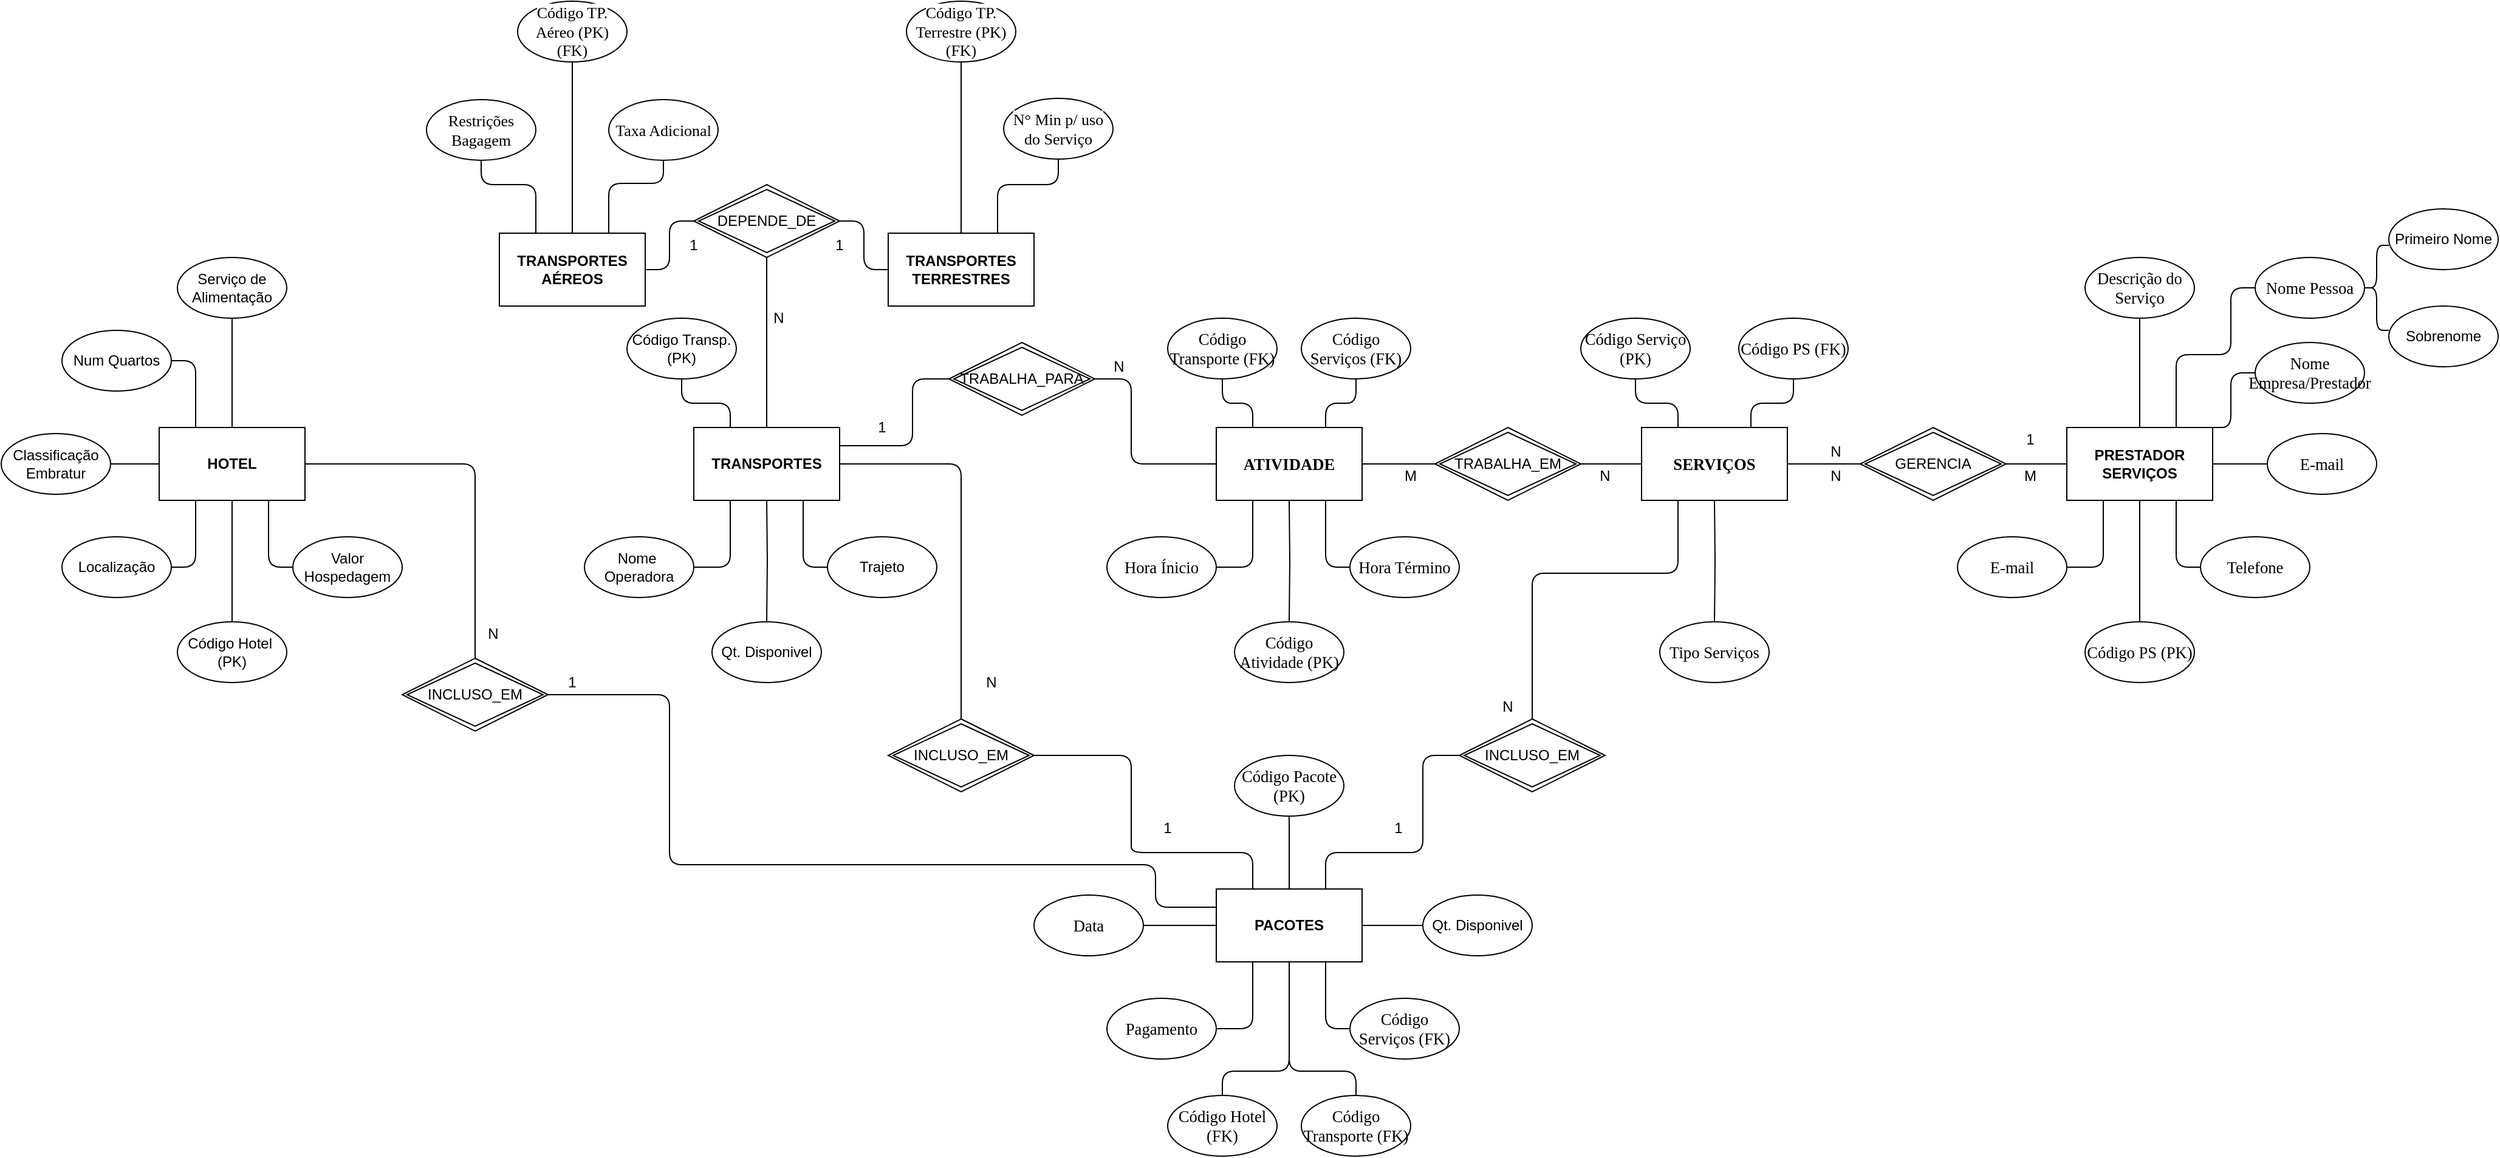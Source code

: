 <mxfile version="13.9.8" type="device"><diagram id="g8OH4i6kxYf7bQ6GUPqE" name="Page-1"><mxGraphModel dx="2834" dy="1588" grid="1" gridSize="10" guides="1" tooltips="1" connect="1" arrows="1" fold="1" page="1" pageScale="1" pageWidth="850" pageHeight="1100" math="0" shadow="0"><root><mxCell id="0"/><mxCell id="1" parent="0"/><mxCell id="dUa3le3GsV2dB30XbtGo-1" value="&lt;b&gt;HOTEL&lt;/b&gt;" style="rounded=0;whiteSpace=wrap;html=1;" vertex="1" parent="1"><mxGeometry x="380" y="380" width="120" height="60" as="geometry"/></mxCell><mxCell id="dUa3le3GsV2dB30XbtGo-2" value="Código Hotel&amp;nbsp;&lt;br&gt;(PK)" style="ellipse;whiteSpace=wrap;html=1;" vertex="1" parent="1"><mxGeometry x="395" y="540" width="90" height="50" as="geometry"/></mxCell><mxCell id="dUa3le3GsV2dB30XbtGo-3" value="Localização" style="ellipse;whiteSpace=wrap;html=1;" vertex="1" parent="1"><mxGeometry x="300" y="470" width="90" height="50" as="geometry"/></mxCell><mxCell id="dUa3le3GsV2dB30XbtGo-18" value="" style="edgeStyle=orthogonalEdgeStyle;rounded=0;orthogonalLoop=1;jettySize=auto;html=1;startArrow=none;startFill=0;endArrow=none;endFill=0;strokeColor=#000000;" edge="1" parent="1" source="dUa3le3GsV2dB30XbtGo-4" target="dUa3le3GsV2dB30XbtGo-1"><mxGeometry relative="1" as="geometry"/></mxCell><mxCell id="dUa3le3GsV2dB30XbtGo-4" value="Serviço de Alimentação" style="ellipse;whiteSpace=wrap;html=1;" vertex="1" parent="1"><mxGeometry x="395" y="240" width="90" height="50" as="geometry"/></mxCell><mxCell id="dUa3le3GsV2dB30XbtGo-5" value="Num Quartos" style="ellipse;whiteSpace=wrap;html=1;" vertex="1" parent="1"><mxGeometry x="300" y="300" width="90" height="50" as="geometry"/></mxCell><mxCell id="dUa3le3GsV2dB30XbtGo-10" value="" style="edgeStyle=orthogonalEdgeStyle;rounded=0;orthogonalLoop=1;jettySize=auto;html=1;startArrow=none;startFill=0;endArrow=none;endFill=0;" edge="1" parent="1" source="dUa3le3GsV2dB30XbtGo-6" target="dUa3le3GsV2dB30XbtGo-1"><mxGeometry relative="1" as="geometry"/></mxCell><mxCell id="dUa3le3GsV2dB30XbtGo-6" value="Classificação&lt;br&gt;Embratur" style="ellipse;whiteSpace=wrap;html=1;" vertex="1" parent="1"><mxGeometry x="250" y="385" width="90" height="50" as="geometry"/></mxCell><mxCell id="dUa3le3GsV2dB30XbtGo-11" value="Valor Hospedagem" style="ellipse;whiteSpace=wrap;html=1;" vertex="1" parent="1"><mxGeometry x="490" y="470" width="90" height="50" as="geometry"/></mxCell><mxCell id="dUa3le3GsV2dB30XbtGo-12" value="" style="endArrow=none;html=1;strokeColor=#000000;exitX=1;exitY=0.5;exitDx=0;exitDy=0;entryX=0.25;entryY=1;entryDx=0;entryDy=0;" edge="1" parent="1" source="dUa3le3GsV2dB30XbtGo-3" target="dUa3le3GsV2dB30XbtGo-1"><mxGeometry width="50" height="50" relative="1" as="geometry"><mxPoint x="470" y="560" as="sourcePoint"/><mxPoint x="520" y="510" as="targetPoint"/><Array as="points"><mxPoint x="410" y="495"/><mxPoint x="410" y="470"/></Array></mxGeometry></mxCell><mxCell id="dUa3le3GsV2dB30XbtGo-15" value="" style="endArrow=none;html=1;strokeColor=#000000;exitX=1;exitY=0.5;exitDx=0;exitDy=0;entryX=0.25;entryY=0;entryDx=0;entryDy=0;" edge="1" parent="1" source="dUa3le3GsV2dB30XbtGo-5" target="dUa3le3GsV2dB30XbtGo-1"><mxGeometry width="50" height="50" relative="1" as="geometry"><mxPoint x="440" y="520" as="sourcePoint"/><mxPoint x="490" y="470" as="targetPoint"/><Array as="points"><mxPoint x="410" y="325"/></Array></mxGeometry></mxCell><mxCell id="dUa3le3GsV2dB30XbtGo-16" value="" style="endArrow=none;html=1;strokeColor=#000000;exitX=0.5;exitY=0;exitDx=0;exitDy=0;entryX=0.5;entryY=1;entryDx=0;entryDy=0;" edge="1" parent="1" source="dUa3le3GsV2dB30XbtGo-2" target="dUa3le3GsV2dB30XbtGo-1"><mxGeometry width="50" height="50" relative="1" as="geometry"><mxPoint x="440" y="520" as="sourcePoint"/><mxPoint x="490" y="470" as="targetPoint"/></mxGeometry></mxCell><mxCell id="dUa3le3GsV2dB30XbtGo-17" value="" style="endArrow=none;html=1;strokeColor=#000000;exitX=0;exitY=0.5;exitDx=0;exitDy=0;entryX=0.75;entryY=1;entryDx=0;entryDy=0;" edge="1" parent="1" source="dUa3le3GsV2dB30XbtGo-11" target="dUa3le3GsV2dB30XbtGo-1"><mxGeometry width="50" height="50" relative="1" as="geometry"><mxPoint x="440" y="520" as="sourcePoint"/><mxPoint x="490" y="470" as="targetPoint"/><Array as="points"><mxPoint x="470" y="495"/></Array></mxGeometry></mxCell><mxCell id="dUa3le3GsV2dB30XbtGo-22" value="&lt;b&gt;TRANSPORTES&lt;/b&gt;" style="rounded=0;whiteSpace=wrap;html=1;" vertex="1" parent="1"><mxGeometry x="820" y="380" width="120" height="60" as="geometry"/></mxCell><mxCell id="dUa3le3GsV2dB30XbtGo-23" value="&lt;b&gt;TRANSPORTES&lt;br&gt;AÉREOS&lt;br&gt;&lt;/b&gt;" style="rounded=0;whiteSpace=wrap;html=1;" vertex="1" parent="1"><mxGeometry x="660" y="220" width="120" height="60" as="geometry"/></mxCell><mxCell id="dUa3le3GsV2dB30XbtGo-24" value="&lt;b&gt;TRANSPORTES&lt;br&gt;TERRESTRES&lt;br&gt;&lt;/b&gt;" style="rounded=0;whiteSpace=wrap;html=1;" vertex="1" parent="1"><mxGeometry x="980" y="220" width="120" height="60" as="geometry"/></mxCell><mxCell id="dUa3le3GsV2dB30XbtGo-26" value="" style="endArrow=none;html=1;strokeColor=#000000;entryX=0.25;entryY=1;entryDx=0;entryDy=0;exitX=1;exitY=0.5;exitDx=0;exitDy=0;" edge="1" parent="1" target="dUa3le3GsV2dB30XbtGo-22"><mxGeometry width="50" height="50" relative="1" as="geometry"><mxPoint x="820" y="495" as="sourcePoint"/><mxPoint x="760" y="490" as="targetPoint"/><Array as="points"><mxPoint x="850" y="495"/></Array></mxGeometry></mxCell><mxCell id="dUa3le3GsV2dB30XbtGo-32" value="" style="edgeStyle=orthogonalEdgeStyle;rounded=0;orthogonalLoop=1;jettySize=auto;html=1;startArrow=none;startFill=0;endArrow=none;endFill=0;strokeColor=#000000;" edge="1" parent="1" target="dUa3le3GsV2dB30XbtGo-22"><mxGeometry relative="1" as="geometry"><mxPoint x="880" y="540" as="sourcePoint"/></mxGeometry></mxCell><mxCell id="dUa3le3GsV2dB30XbtGo-29" value="Nome&amp;nbsp;&lt;br&gt;Operadora" style="ellipse;whiteSpace=wrap;html=1;" vertex="1" parent="1"><mxGeometry x="730" y="470" width="90" height="50" as="geometry"/></mxCell><mxCell id="dUa3le3GsV2dB30XbtGo-30" value="Trajeto" style="ellipse;whiteSpace=wrap;html=1;" vertex="1" parent="1"><mxGeometry x="930" y="470" width="90" height="50" as="geometry"/></mxCell><mxCell id="dUa3le3GsV2dB30XbtGo-31" value="" style="endArrow=none;html=1;strokeColor=#000000;entryX=0.75;entryY=1;entryDx=0;entryDy=0;exitX=0;exitY=0.5;exitDx=0;exitDy=0;" edge="1" parent="1" source="dUa3le3GsV2dB30XbtGo-30" target="dUa3le3GsV2dB30XbtGo-22"><mxGeometry width="50" height="50" relative="1" as="geometry"><mxPoint x="710" y="540" as="sourcePoint"/><mxPoint x="760" y="490" as="targetPoint"/><Array as="points"><mxPoint x="910" y="495"/></Array></mxGeometry></mxCell><mxCell id="dUa3le3GsV2dB30XbtGo-33" value="Qt. Disponivel" style="ellipse;whiteSpace=wrap;html=1;" vertex="1" parent="1"><mxGeometry x="835" y="540" width="90" height="50" as="geometry"/></mxCell><mxCell id="dUa3le3GsV2dB30XbtGo-34" value="Código Transp.&lt;br&gt;(PK)" style="ellipse;whiteSpace=wrap;html=1;" vertex="1" parent="1"><mxGeometry x="765" y="290" width="90" height="50" as="geometry"/></mxCell><mxCell id="dUa3le3GsV2dB30XbtGo-36" value="&lt;span style=&quot;font-family: &amp;#34;times new roman&amp;#34; ; font-size: 13px ; text-align: left ; background-color: rgb(255 , 255 , 255)&quot;&gt;Restrições Bagagem&lt;/span&gt;" style="ellipse;whiteSpace=wrap;html=1;" vertex="1" parent="1"><mxGeometry x="600" y="110" width="90" height="50" as="geometry"/></mxCell><mxCell id="dUa3le3GsV2dB30XbtGo-37" value="&lt;span style=&quot;font-family: &amp;#34;times new roman&amp;#34; ; font-size: 13px ; text-align: left ; background-color: rgb(255 , 255 , 255)&quot;&gt;Taxa Adicional&lt;/span&gt;" style="ellipse;whiteSpace=wrap;html=1;" vertex="1" parent="1"><mxGeometry x="750" y="110" width="90" height="50" as="geometry"/></mxCell><mxCell id="dUa3le3GsV2dB30XbtGo-38" value="&lt;span style=&quot;font-family: &amp;#34;times new roman&amp;#34; ; font-size: 13px ; text-align: left ; background-color: rgb(255 , 255 , 255)&quot;&gt;Código TP. Aéreo (PK) (FK)&lt;/span&gt;" style="ellipse;whiteSpace=wrap;html=1;" vertex="1" parent="1"><mxGeometry x="675" y="29" width="90" height="50" as="geometry"/></mxCell><mxCell id="dUa3le3GsV2dB30XbtGo-39" style="edgeStyle=orthogonalEdgeStyle;rounded=0;orthogonalLoop=1;jettySize=auto;html=1;exitX=0.5;exitY=1;exitDx=0;exitDy=0;startArrow=none;startFill=0;endArrow=none;endFill=0;strokeColor=#000000;" edge="1" parent="1" source="dUa3le3GsV2dB30XbtGo-37" target="dUa3le3GsV2dB30XbtGo-37"><mxGeometry relative="1" as="geometry"/></mxCell><mxCell id="dUa3le3GsV2dB30XbtGo-41" value="&lt;span style=&quot;font-family: &amp;#34;times new roman&amp;#34; ; font-size: 13px ; text-align: left ; background-color: rgb(255 , 255 , 255)&quot;&gt;N° Min p/ uso do Serviço&lt;/span&gt;" style="ellipse;whiteSpace=wrap;html=1;" vertex="1" parent="1"><mxGeometry x="1075" y="109" width="90" height="50" as="geometry"/></mxCell><mxCell id="dUa3le3GsV2dB30XbtGo-42" value="&lt;span style=&quot;font-family: &amp;#34;times new roman&amp;#34; ; font-size: 13px ; text-align: left ; background-color: rgb(255 , 255 , 255)&quot;&gt;Código TP. Terrestre (PK) (FK)&lt;/span&gt;" style="ellipse;whiteSpace=wrap;html=1;" vertex="1" parent="1"><mxGeometry x="995" y="29" width="90" height="50" as="geometry"/></mxCell><mxCell id="dUa3le3GsV2dB30XbtGo-43" style="edgeStyle=orthogonalEdgeStyle;rounded=0;orthogonalLoop=1;jettySize=auto;html=1;exitX=0.5;exitY=1;exitDx=0;exitDy=0;startArrow=none;startFill=0;endArrow=none;endFill=0;strokeColor=#000000;" edge="1" parent="1" source="dUa3le3GsV2dB30XbtGo-41" target="dUa3le3GsV2dB30XbtGo-41"><mxGeometry relative="1" as="geometry"/></mxCell><mxCell id="dUa3le3GsV2dB30XbtGo-45" value="" style="endArrow=none;html=1;strokeColor=#000000;exitX=0.5;exitY=0;exitDx=0;exitDy=0;entryX=0.5;entryY=1;entryDx=0;entryDy=0;" edge="1" parent="1" source="dUa3le3GsV2dB30XbtGo-23" target="dUa3le3GsV2dB30XbtGo-38"><mxGeometry width="50" height="50" relative="1" as="geometry"><mxPoint x="700" y="400" as="sourcePoint"/><mxPoint x="750" y="350" as="targetPoint"/></mxGeometry></mxCell><mxCell id="dUa3le3GsV2dB30XbtGo-46" value="" style="endArrow=none;html=1;strokeColor=#000000;entryX=0.5;entryY=1;entryDx=0;entryDy=0;exitX=0.25;exitY=0;exitDx=0;exitDy=0;" edge="1" parent="1" source="dUa3le3GsV2dB30XbtGo-23" target="dUa3le3GsV2dB30XbtGo-36"><mxGeometry width="50" height="50" relative="1" as="geometry"><mxPoint x="700" y="400" as="sourcePoint"/><mxPoint x="750" y="350" as="targetPoint"/><Array as="points"><mxPoint x="690" y="180"/><mxPoint x="645" y="180"/></Array></mxGeometry></mxCell><mxCell id="dUa3le3GsV2dB30XbtGo-47" value="" style="endArrow=none;html=1;strokeColor=#000000;entryX=0.5;entryY=1;entryDx=0;entryDy=0;exitX=0.75;exitY=0;exitDx=0;exitDy=0;" edge="1" parent="1" source="dUa3le3GsV2dB30XbtGo-23" target="dUa3le3GsV2dB30XbtGo-37"><mxGeometry width="50" height="50" relative="1" as="geometry"><mxPoint x="835" y="219" as="sourcePoint"/><mxPoint x="790" y="159" as="targetPoint"/><Array as="points"><mxPoint x="750" y="179"/><mxPoint x="795" y="179"/></Array></mxGeometry></mxCell><mxCell id="dUa3le3GsV2dB30XbtGo-49" value="" style="endArrow=none;html=1;strokeColor=#000000;entryX=0.5;entryY=1;entryDx=0;entryDy=0;exitX=0.5;exitY=0;exitDx=0;exitDy=0;" edge="1" parent="1" source="dUa3le3GsV2dB30XbtGo-24" target="dUa3le3GsV2dB30XbtGo-42"><mxGeometry width="50" height="50" relative="1" as="geometry"><mxPoint x="720" y="390" as="sourcePoint"/><mxPoint x="770" y="340" as="targetPoint"/></mxGeometry></mxCell><mxCell id="dUa3le3GsV2dB30XbtGo-50" value="" style="endArrow=none;html=1;strokeColor=#000000;entryX=0.5;entryY=1;entryDx=0;entryDy=0;exitX=0.75;exitY=0;exitDx=0;exitDy=0;" edge="1" parent="1" source="dUa3le3GsV2dB30XbtGo-24" target="dUa3le3GsV2dB30XbtGo-41"><mxGeometry width="50" height="50" relative="1" as="geometry"><mxPoint x="720" y="390" as="sourcePoint"/><mxPoint x="770" y="340" as="targetPoint"/><Array as="points"><mxPoint x="1070" y="180"/><mxPoint x="1120" y="180"/></Array></mxGeometry></mxCell><mxCell id="dUa3le3GsV2dB30XbtGo-51" value="&lt;b&gt;PRESTADOR&lt;br&gt;SERVIÇOS&lt;br&gt;&lt;/b&gt;" style="rounded=0;whiteSpace=wrap;html=1;" vertex="1" parent="1"><mxGeometry x="1950" y="380" width="120" height="60" as="geometry"/></mxCell><mxCell id="dUa3le3GsV2dB30XbtGo-52" value="&lt;b&gt;PACOTES&lt;/b&gt;" style="rounded=0;whiteSpace=wrap;html=1;" vertex="1" parent="1"><mxGeometry x="1250" y="760" width="120" height="60" as="geometry"/></mxCell><mxCell id="dUa3le3GsV2dB30XbtGo-55" value="&lt;span style=&quot;font-size: 10pt ; font-family: &amp;#34;times new roman&amp;#34;&quot;&gt;Código PS (PK)&lt;/span&gt;" style="ellipse;whiteSpace=wrap;html=1;" vertex="1" parent="1"><mxGeometry x="1965" y="540" width="90" height="50" as="geometry"/></mxCell><mxCell id="dUa3le3GsV2dB30XbtGo-56" value="&#10;&#10;&lt;span style=&quot;font-size: 10pt ; font-family: &amp;quot;times new roman&amp;quot; ; font-weight: normal ; font-style: normal&quot;&gt;Nome Empresa/Prestador&lt;/span&gt;&#10;&#10;" style="ellipse;whiteSpace=wrap;html=1;" vertex="1" parent="1"><mxGeometry x="2105" y="310" width="90" height="50" as="geometry"/></mxCell><mxCell id="dUa3le3GsV2dB30XbtGo-57" value="" style="edgeStyle=orthogonalEdgeStyle;rounded=0;orthogonalLoop=1;jettySize=auto;html=1;startArrow=none;startFill=0;endArrow=none;endFill=0;strokeColor=#000000;" edge="1" parent="1" source="dUa3le3GsV2dB30XbtGo-58"><mxGeometry relative="1" as="geometry"><mxPoint x="2010" y="380.0" as="targetPoint"/></mxGeometry></mxCell><mxCell id="dUa3le3GsV2dB30XbtGo-58" value="&lt;span style=&quot;font-size: 10pt ; font-family: &amp;#34;times new roman&amp;#34;&quot;&gt;Descrição do Serviço&lt;/span&gt;" style="ellipse;whiteSpace=wrap;html=1;" vertex="1" parent="1"><mxGeometry x="1965" y="240" width="90" height="50" as="geometry"/></mxCell><mxCell id="dUa3le3GsV2dB30XbtGo-59" value="&#10;&#10;&lt;span style=&quot;font-size: 10pt ; font-family: &amp;quot;times new roman&amp;quot; ; font-weight: normal ; font-style: normal&quot;&gt;Nome Pessoa&lt;/span&gt;&#10;&#10;" style="ellipse;whiteSpace=wrap;html=1;" vertex="1" parent="1"><mxGeometry x="2105" y="240" width="90" height="50" as="geometry"/></mxCell><mxCell id="dUa3le3GsV2dB30XbtGo-60" value="" style="edgeStyle=orthogonalEdgeStyle;rounded=0;orthogonalLoop=1;jettySize=auto;html=1;startArrow=none;startFill=0;endArrow=none;endFill=0;entryX=1;entryY=0.5;entryDx=0;entryDy=0;" edge="1" parent="1" source="dUa3le3GsV2dB30XbtGo-61" target="dUa3le3GsV2dB30XbtGo-51"><mxGeometry relative="1" as="geometry"><mxPoint x="2075" y="410" as="targetPoint"/></mxGeometry></mxCell><mxCell id="dUa3le3GsV2dB30XbtGo-61" value="&#10;&#10;&lt;span style=&quot;font-size: 10pt ; font-family: &amp;quot;times new roman&amp;quot; ; font-weight: normal ; font-style: normal&quot;&gt;E-mail&lt;/span&gt;&#10;&#10;" style="ellipse;whiteSpace=wrap;html=1;" vertex="1" parent="1"><mxGeometry x="2115" y="385" width="90" height="50" as="geometry"/></mxCell><mxCell id="dUa3le3GsV2dB30XbtGo-62" value="&lt;span style=&quot;font-size: 10pt ; font-family: &amp;#34;times new roman&amp;#34;&quot;&gt;Telefone&lt;/span&gt;" style="ellipse;whiteSpace=wrap;html=1;" vertex="1" parent="1"><mxGeometry x="2060" y="470" width="90" height="50" as="geometry"/></mxCell><mxCell id="dUa3le3GsV2dB30XbtGo-65" value="" style="endArrow=none;html=1;strokeColor=#000000;exitX=0.5;exitY=0;exitDx=0;exitDy=0;entryX=0.5;entryY=1;entryDx=0;entryDy=0;" edge="1" parent="1" source="dUa3le3GsV2dB30XbtGo-55"><mxGeometry width="50" height="50" relative="1" as="geometry"><mxPoint x="2010" y="520" as="sourcePoint"/><mxPoint x="2010" y="440.0" as="targetPoint"/></mxGeometry></mxCell><mxCell id="dUa3le3GsV2dB30XbtGo-66" value="" style="endArrow=none;html=1;strokeColor=#000000;exitX=0;exitY=0.5;exitDx=0;exitDy=0;entryX=0.75;entryY=1;entryDx=0;entryDy=0;" edge="1" parent="1" source="dUa3le3GsV2dB30XbtGo-62"><mxGeometry width="50" height="50" relative="1" as="geometry"><mxPoint x="2010" y="520" as="sourcePoint"/><mxPoint x="2040" y="440.0" as="targetPoint"/><Array as="points"><mxPoint x="2040" y="495"/></Array></mxGeometry></mxCell><mxCell id="dUa3le3GsV2dB30XbtGo-67" value="Primeiro Nome" style="ellipse;whiteSpace=wrap;html=1;" vertex="1" parent="1"><mxGeometry x="2215" y="200" width="90" height="50" as="geometry"/></mxCell><mxCell id="dUa3le3GsV2dB30XbtGo-68" value="Sobrenome" style="ellipse;whiteSpace=wrap;html=1;" vertex="1" parent="1"><mxGeometry x="2215" y="280" width="90" height="50" as="geometry"/></mxCell><mxCell id="dUa3le3GsV2dB30XbtGo-69" value="" style="endArrow=none;html=1;strokeColor=#000000;exitX=0.75;exitY=0;exitDx=0;exitDy=0;entryX=0;entryY=0.5;entryDx=0;entryDy=0;" edge="1" parent="1" source="dUa3le3GsV2dB30XbtGo-51" target="dUa3le3GsV2dB30XbtGo-59"><mxGeometry width="50" height="50" relative="1" as="geometry"><mxPoint x="2055" y="320" as="sourcePoint"/><mxPoint x="2105" y="270" as="targetPoint"/><Array as="points"><mxPoint x="2040" y="320"/><mxPoint x="2085" y="320"/><mxPoint x="2085" y="265"/></Array></mxGeometry></mxCell><mxCell id="dUa3le3GsV2dB30XbtGo-70" value="" style="endArrow=none;html=1;strokeColor=#000000;exitX=1;exitY=0.5;exitDx=0;exitDy=0;" edge="1" parent="1" source="dUa3le3GsV2dB30XbtGo-59"><mxGeometry width="50" height="50" relative="1" as="geometry"><mxPoint x="2165" y="350" as="sourcePoint"/><mxPoint x="2215" y="300" as="targetPoint"/><Array as="points"><mxPoint x="2205" y="265"/><mxPoint x="2205" y="300"/></Array></mxGeometry></mxCell><mxCell id="dUa3le3GsV2dB30XbtGo-72" value="" style="endArrow=none;html=1;strokeColor=#000000;exitX=1;exitY=0.5;exitDx=0;exitDy=0;" edge="1" parent="1" source="dUa3le3GsV2dB30XbtGo-59"><mxGeometry width="50" height="50" relative="1" as="geometry"><mxPoint x="2165" y="280" as="sourcePoint"/><mxPoint x="2215" y="230" as="targetPoint"/><Array as="points"><mxPoint x="2205" y="265"/><mxPoint x="2205" y="230"/></Array></mxGeometry></mxCell><mxCell id="dUa3le3GsV2dB30XbtGo-73" value="" style="endArrow=none;html=1;strokeColor=#000000;entryX=0;entryY=0.5;entryDx=0;entryDy=0;exitX=1;exitY=0;exitDx=0;exitDy=0;" edge="1" parent="1" source="dUa3le3GsV2dB30XbtGo-51" target="dUa3le3GsV2dB30XbtGo-56"><mxGeometry width="50" height="50" relative="1" as="geometry"><mxPoint x="1875" y="400" as="sourcePoint"/><mxPoint x="1925" y="350" as="targetPoint"/><Array as="points"><mxPoint x="2085" y="380"/><mxPoint x="2085" y="335"/></Array></mxGeometry></mxCell><mxCell id="dUa3le3GsV2dB30XbtGo-75" value="&#10;&#10;&lt;span style=&quot;font-size: 10pt ; font-family: &amp;quot;times new roman&amp;quot; ; font-weight: normal ; font-style: normal&quot;&gt;E-mail&lt;/span&gt;&#10;&#10;" style="ellipse;whiteSpace=wrap;html=1;" vertex="1" parent="1"><mxGeometry x="1860" y="470" width="90" height="50" as="geometry"/></mxCell><mxCell id="dUa3le3GsV2dB30XbtGo-78" value="" style="endArrow=none;html=1;strokeColor=#000000;entryX=0.25;entryY=1;entryDx=0;entryDy=0;exitX=1;exitY=0.5;exitDx=0;exitDy=0;" edge="1" parent="1" source="dUa3le3GsV2dB30XbtGo-75" target="dUa3le3GsV2dB30XbtGo-51"><mxGeometry width="50" height="50" relative="1" as="geometry"><mxPoint x="1695" y="390" as="sourcePoint"/><mxPoint x="1745" y="340" as="targetPoint"/><Array as="points"><mxPoint x="1980" y="495"/></Array></mxGeometry></mxCell><mxCell id="dUa3le3GsV2dB30XbtGo-80" value="&lt;span style=&quot;font-size: 10pt ; font-family: &amp;#34;times new roman&amp;#34; ; font-weight: bold&quot;&gt;ATIVIDADE&lt;/span&gt;" style="rounded=0;whiteSpace=wrap;html=1;" vertex="1" parent="1"><mxGeometry x="1250" y="380" width="120" height="60" as="geometry"/></mxCell><mxCell id="dUa3le3GsV2dB30XbtGo-82" value="" style="edgeStyle=orthogonalEdgeStyle;rounded=0;orthogonalLoop=1;jettySize=auto;html=1;startArrow=none;startFill=0;endArrow=none;endFill=0;strokeColor=#000000;" edge="1" parent="1" target="dUa3le3GsV2dB30XbtGo-80"><mxGeometry relative="1" as="geometry"><mxPoint x="1310" y="540" as="sourcePoint"/></mxGeometry></mxCell><mxCell id="dUa3le3GsV2dB30XbtGo-88" value="&lt;span style=&quot;font-size: 10pt ; font-family: &amp;#34;times new roman&amp;#34;&quot;&gt;Código Transporte (FK)&lt;/span&gt;" style="ellipse;whiteSpace=wrap;html=1;" vertex="1" parent="1"><mxGeometry x="1210" y="290" width="90" height="50" as="geometry"/></mxCell><mxCell id="dUa3le3GsV2dB30XbtGo-89" value="&lt;span style=&quot;font-size: 10pt ; font-family: &amp;#34;times new roman&amp;#34; ; font-weight: bold&quot;&gt;SERVIÇOS&lt;/span&gt;" style="rounded=0;whiteSpace=wrap;html=1;" vertex="1" parent="1"><mxGeometry x="1600" y="380" width="120" height="60" as="geometry"/></mxCell><mxCell id="dUa3le3GsV2dB30XbtGo-90" value="" style="edgeStyle=orthogonalEdgeStyle;rounded=0;orthogonalLoop=1;jettySize=auto;html=1;startArrow=none;startFill=0;endArrow=none;endFill=0;strokeColor=#000000;" edge="1" parent="1" target="dUa3le3GsV2dB30XbtGo-89"><mxGeometry relative="1" as="geometry"><mxPoint x="1660" y="540.0" as="sourcePoint"/></mxGeometry></mxCell><mxCell id="dUa3le3GsV2dB30XbtGo-91" value="&lt;span style=&quot;font-size: 10pt ; font-family: &amp;#34;times new roman&amp;#34;&quot;&gt;Tipo Serviços&lt;/span&gt;" style="ellipse;whiteSpace=wrap;html=1;" vertex="1" parent="1"><mxGeometry x="1615" y="540" width="90" height="50" as="geometry"/></mxCell><mxCell id="dUa3le3GsV2dB30XbtGo-93" value="&lt;span style=&quot;font-size: 10pt ; font-family: &amp;#34;times new roman&amp;#34;&quot;&gt;Código Serviço (PK)&lt;/span&gt;" style="ellipse;whiteSpace=wrap;html=1;" vertex="1" parent="1"><mxGeometry x="1550" y="290" width="90" height="50" as="geometry"/></mxCell><mxCell id="dUa3le3GsV2dB30XbtGo-94" value="" style="endArrow=none;html=1;strokeColor=#000000;entryX=0.25;entryY=1;entryDx=0;entryDy=0;exitX=1;exitY=0.5;exitDx=0;exitDy=0;" edge="1" parent="1"><mxGeometry width="50" height="50" relative="1" as="geometry"><mxPoint x="1250" y="495.0" as="sourcePoint"/><mxPoint x="1280" y="440.0" as="targetPoint"/><Array as="points"><mxPoint x="1280" y="495"/></Array></mxGeometry></mxCell><mxCell id="dUa3le3GsV2dB30XbtGo-96" value="&lt;span style=&quot;font-size: 10pt ; font-family: &amp;#34;times new roman&amp;#34;&quot;&gt;Hora Ínicio&lt;/span&gt;" style="ellipse;whiteSpace=wrap;html=1;" vertex="1" parent="1"><mxGeometry x="1160" y="470" width="90" height="50" as="geometry"/></mxCell><mxCell id="dUa3le3GsV2dB30XbtGo-97" value="&lt;span style=&quot;font-size: 10pt ; font-family: &amp;#34;times new roman&amp;#34;&quot;&gt;Hora Término&lt;/span&gt;" style="ellipse;whiteSpace=wrap;html=1;" vertex="1" parent="1"><mxGeometry x="1360" y="470" width="90" height="50" as="geometry"/></mxCell><mxCell id="dUa3le3GsV2dB30XbtGo-98" value="" style="endArrow=none;html=1;strokeColor=#000000;entryX=0.75;entryY=1;entryDx=0;entryDy=0;exitX=0;exitY=0.5;exitDx=0;exitDy=0;" edge="1" parent="1" source="dUa3le3GsV2dB30XbtGo-97"><mxGeometry width="50" height="50" relative="1" as="geometry"><mxPoint x="1140" y="540" as="sourcePoint"/><mxPoint x="1340" y="440.0" as="targetPoint"/><Array as="points"><mxPoint x="1340" y="495"/></Array></mxGeometry></mxCell><mxCell id="dUa3le3GsV2dB30XbtGo-99" value="&lt;span style=&quot;font-size: 10pt ; font-family: &amp;#34;times new roman&amp;#34;&quot;&gt;Código Atividade (PK)&lt;/span&gt;" style="ellipse;whiteSpace=wrap;html=1;" vertex="1" parent="1"><mxGeometry x="1265" y="540" width="90" height="50" as="geometry"/></mxCell><mxCell id="dUa3le3GsV2dB30XbtGo-100" value="&lt;span style=&quot;font-family: &amp;#34;times new roman&amp;#34; ; font-size: 13.333px&quot;&gt;Código Serviços (FK)&lt;/span&gt;" style="ellipse;whiteSpace=wrap;html=1;" vertex="1" parent="1"><mxGeometry x="1320" y="290" width="90" height="50" as="geometry"/></mxCell><mxCell id="dUa3le3GsV2dB30XbtGo-102" value="" style="endArrow=none;html=1;strokeColor=#000000;entryX=0.5;entryY=1;entryDx=0;entryDy=0;exitX=0.75;exitY=0;exitDx=0;exitDy=0;" edge="1" parent="1" source="dUa3le3GsV2dB30XbtGo-80" target="dUa3le3GsV2dB30XbtGo-100"><mxGeometry width="50" height="50" relative="1" as="geometry"><mxPoint x="1060" y="370" as="sourcePoint"/><mxPoint x="1110" y="320" as="targetPoint"/><Array as="points"><mxPoint x="1340" y="360"/><mxPoint x="1365" y="360"/></Array></mxGeometry></mxCell><mxCell id="dUa3le3GsV2dB30XbtGo-103" value="" style="endArrow=none;html=1;strokeColor=#000000;entryX=0.5;entryY=1;entryDx=0;entryDy=0;exitX=0.25;exitY=0;exitDx=0;exitDy=0;" edge="1" parent="1" source="dUa3le3GsV2dB30XbtGo-80" target="dUa3le3GsV2dB30XbtGo-88"><mxGeometry width="50" height="50" relative="1" as="geometry"><mxPoint x="1210" y="385.0" as="sourcePoint"/><mxPoint x="1260" y="335.0" as="targetPoint"/><Array as="points"><mxPoint x="1280" y="360"/><mxPoint x="1255" y="360"/></Array></mxGeometry></mxCell><mxCell id="dUa3le3GsV2dB30XbtGo-107" value="" style="endArrow=none;html=1;strokeColor=#000000;entryX=0.25;entryY=1;entryDx=0;entryDy=0;exitX=1;exitY=0.5;exitDx=0;exitDy=0;" edge="1" parent="1"><mxGeometry width="50" height="50" relative="1" as="geometry"><mxPoint x="1250" y="875" as="sourcePoint"/><mxPoint x="1280" y="820" as="targetPoint"/><Array as="points"><mxPoint x="1280" y="875"/></Array></mxGeometry></mxCell><mxCell id="dUa3le3GsV2dB30XbtGo-109" value="&lt;span style=&quot;font-size: 10pt ; font-family: &amp;#34;times new roman&amp;#34;&quot;&gt;Pagamento&lt;/span&gt;" style="ellipse;whiteSpace=wrap;html=1;" vertex="1" parent="1"><mxGeometry x="1160" y="850" width="90" height="50" as="geometry"/></mxCell><mxCell id="dUa3le3GsV2dB30XbtGo-110" value="&lt;span style=&quot;font-size: 10pt ; font-family: &amp;#34;times new roman&amp;#34;&quot;&gt;Código Serviços (FK)&lt;/span&gt;" style="ellipse;whiteSpace=wrap;html=1;" vertex="1" parent="1"><mxGeometry x="1360" y="850" width="90" height="50" as="geometry"/></mxCell><mxCell id="dUa3le3GsV2dB30XbtGo-111" value="" style="endArrow=none;html=1;strokeColor=#000000;entryX=0.75;entryY=1;entryDx=0;entryDy=0;exitX=0;exitY=0.5;exitDx=0;exitDy=0;" edge="1" parent="1" source="dUa3le3GsV2dB30XbtGo-110"><mxGeometry width="50" height="50" relative="1" as="geometry"><mxPoint x="1140" y="920" as="sourcePoint"/><mxPoint x="1340.0" y="820" as="targetPoint"/><Array as="points"><mxPoint x="1340" y="875"/></Array></mxGeometry></mxCell><mxCell id="dUa3le3GsV2dB30XbtGo-112" value="&lt;span style=&quot;font-size: 10pt ; font-family: &amp;#34;times new roman&amp;#34;&quot;&gt;Código Hotel (FK)&lt;/span&gt;" style="ellipse;whiteSpace=wrap;html=1;" vertex="1" parent="1"><mxGeometry x="1210" y="930" width="90" height="50" as="geometry"/></mxCell><mxCell id="dUa3le3GsV2dB30XbtGo-117" value="" style="edgeStyle=orthogonalEdgeStyle;rounded=0;orthogonalLoop=1;jettySize=auto;html=1;startArrow=none;startFill=0;endArrow=none;endFill=0;strokeColor=#000000;" edge="1" parent="1" source="dUa3le3GsV2dB30XbtGo-113" target="dUa3le3GsV2dB30XbtGo-52"><mxGeometry relative="1" as="geometry"/></mxCell><mxCell id="dUa3le3GsV2dB30XbtGo-113" value="&lt;span style=&quot;font-size: 10pt ; font-family: &amp;#34;times new roman&amp;#34;&quot;&gt;Data&lt;/span&gt;" style="ellipse;whiteSpace=wrap;html=1;" vertex="1" parent="1"><mxGeometry x="1100" y="765" width="90" height="50" as="geometry"/></mxCell><mxCell id="dUa3le3GsV2dB30XbtGo-118" value="" style="edgeStyle=orthogonalEdgeStyle;rounded=0;orthogonalLoop=1;jettySize=auto;html=1;startArrow=none;startFill=0;endArrow=none;endFill=0;strokeColor=#000000;" edge="1" parent="1" source="dUa3le3GsV2dB30XbtGo-114" target="dUa3le3GsV2dB30XbtGo-52"><mxGeometry relative="1" as="geometry"/></mxCell><mxCell id="dUa3le3GsV2dB30XbtGo-114" value="Qt. Disponivel" style="ellipse;whiteSpace=wrap;html=1;" vertex="1" parent="1"><mxGeometry x="1420" y="765" width="90" height="50" as="geometry"/></mxCell><mxCell id="dUa3le3GsV2dB30XbtGo-115" value="&lt;span style=&quot;font-size: 10pt ; font-family: &amp;#34;times new roman&amp;#34;&quot;&gt;Código Transporte (FK)&lt;/span&gt;" style="ellipse;whiteSpace=wrap;html=1;" vertex="1" parent="1"><mxGeometry x="1320" y="930" width="90" height="50" as="geometry"/></mxCell><mxCell id="dUa3le3GsV2dB30XbtGo-119" value="" style="edgeStyle=orthogonalEdgeStyle;rounded=0;orthogonalLoop=1;jettySize=auto;html=1;startArrow=none;startFill=0;endArrow=none;endFill=0;strokeColor=#000000;" edge="1" parent="1" source="dUa3le3GsV2dB30XbtGo-116" target="dUa3le3GsV2dB30XbtGo-52"><mxGeometry relative="1" as="geometry"/></mxCell><mxCell id="dUa3le3GsV2dB30XbtGo-116" value="&lt;span style=&quot;font-size: 10pt ; font-family: &amp;#34;times new roman&amp;#34;&quot;&gt;Código Pacote (PK)&lt;/span&gt;" style="ellipse;whiteSpace=wrap;html=1;" vertex="1" parent="1"><mxGeometry x="1265" y="650" width="90" height="50" as="geometry"/></mxCell><mxCell id="dUa3le3GsV2dB30XbtGo-120" value="" style="endArrow=none;html=1;strokeColor=#000000;exitX=0.5;exitY=0;exitDx=0;exitDy=0;entryX=0.5;entryY=1;entryDx=0;entryDy=0;" edge="1" parent="1" source="dUa3le3GsV2dB30XbtGo-115" target="dUa3le3GsV2dB30XbtGo-52"><mxGeometry width="50" height="50" relative="1" as="geometry"><mxPoint x="1280" y="710" as="sourcePoint"/><mxPoint x="1330" y="660" as="targetPoint"/><Array as="points"><mxPoint x="1365" y="910"/><mxPoint x="1310" y="910"/></Array></mxGeometry></mxCell><mxCell id="dUa3le3GsV2dB30XbtGo-121" value="" style="endArrow=none;html=1;strokeColor=#000000;exitX=0.5;exitY=0;exitDx=0;exitDy=0;entryX=0.5;entryY=1;entryDx=0;entryDy=0;" edge="1" parent="1" source="dUa3le3GsV2dB30XbtGo-112" target="dUa3le3GsV2dB30XbtGo-52"><mxGeometry width="50" height="50" relative="1" as="geometry"><mxPoint x="1290" y="900" as="sourcePoint"/><mxPoint x="1300" y="880" as="targetPoint"/><Array as="points"><mxPoint x="1255" y="910"/><mxPoint x="1310" y="910"/></Array></mxGeometry></mxCell><mxCell id="dUa3le3GsV2dB30XbtGo-124" value="DEPENDE_DE" style="shape=rhombus;double=1;perimeter=rhombusPerimeter;whiteSpace=wrap;html=1;align=center;" vertex="1" parent="1"><mxGeometry x="820" y="180" width="120" height="60" as="geometry"/></mxCell><mxCell id="dUa3le3GsV2dB30XbtGo-125" value="" style="endArrow=none;html=1;strokeColor=#000000;exitX=0.5;exitY=0;exitDx=0;exitDy=0;entryX=0.5;entryY=1;entryDx=0;entryDy=0;" edge="1" parent="1" source="dUa3le3GsV2dB30XbtGo-22" target="dUa3le3GsV2dB30XbtGo-124"><mxGeometry width="50" height="50" relative="1" as="geometry"><mxPoint x="960" y="380" as="sourcePoint"/><mxPoint x="1010" y="330" as="targetPoint"/></mxGeometry></mxCell><mxCell id="dUa3le3GsV2dB30XbtGo-126" value="" style="endArrow=none;html=1;strokeColor=#000000;exitX=0.25;exitY=0;exitDx=0;exitDy=0;entryX=0.5;entryY=1;entryDx=0;entryDy=0;" edge="1" parent="1" source="dUa3le3GsV2dB30XbtGo-22" target="dUa3le3GsV2dB30XbtGo-34"><mxGeometry width="50" height="50" relative="1" as="geometry"><mxPoint x="960" y="380" as="sourcePoint"/><mxPoint x="1010" y="330" as="targetPoint"/><Array as="points"><mxPoint x="850" y="360"/><mxPoint x="810" y="360"/></Array></mxGeometry></mxCell><mxCell id="dUa3le3GsV2dB30XbtGo-127" value="" style="endArrow=none;html=1;strokeColor=#000000;exitX=1;exitY=0.5;exitDx=0;exitDy=0;entryX=0;entryY=0.5;entryDx=0;entryDy=0;" edge="1" parent="1" source="dUa3le3GsV2dB30XbtGo-23" target="dUa3le3GsV2dB30XbtGo-124"><mxGeometry width="50" height="50" relative="1" as="geometry"><mxPoint x="960" y="380" as="sourcePoint"/><mxPoint x="1010" y="330" as="targetPoint"/><Array as="points"><mxPoint x="800" y="250"/><mxPoint x="800" y="210"/></Array></mxGeometry></mxCell><mxCell id="dUa3le3GsV2dB30XbtGo-129" value="" style="endArrow=none;html=1;strokeColor=#000000;exitX=1;exitY=0.5;exitDx=0;exitDy=0;entryX=0;entryY=0.5;entryDx=0;entryDy=0;" edge="1" parent="1" source="dUa3le3GsV2dB30XbtGo-124" target="dUa3le3GsV2dB30XbtGo-24"><mxGeometry width="50" height="50" relative="1" as="geometry"><mxPoint x="930" y="290" as="sourcePoint"/><mxPoint x="980" y="240" as="targetPoint"/><Array as="points"><mxPoint x="960" y="210"/><mxPoint x="960" y="250"/></Array></mxGeometry></mxCell><mxCell id="dUa3le3GsV2dB30XbtGo-130" value="1" style="text;html=1;strokeColor=none;fillColor=none;align=center;verticalAlign=middle;whiteSpace=wrap;rounded=0;" vertex="1" parent="1"><mxGeometry x="800" y="220" width="40" height="20" as="geometry"/></mxCell><mxCell id="dUa3le3GsV2dB30XbtGo-131" value="1" style="text;html=1;strokeColor=none;fillColor=none;align=center;verticalAlign=middle;whiteSpace=wrap;rounded=0;" vertex="1" parent="1"><mxGeometry x="920" y="220" width="40" height="20" as="geometry"/></mxCell><mxCell id="dUa3le3GsV2dB30XbtGo-132" value="N" style="text;html=1;strokeColor=none;fillColor=none;align=center;verticalAlign=middle;whiteSpace=wrap;rounded=0;" vertex="1" parent="1"><mxGeometry x="870" y="280" width="40" height="20" as="geometry"/></mxCell><mxCell id="dUa3le3GsV2dB30XbtGo-137" value="" style="edgeStyle=orthogonalEdgeStyle;rounded=0;orthogonalLoop=1;jettySize=auto;html=1;startArrow=none;startFill=0;endArrow=none;endFill=0;strokeColor=#000000;" edge="1" parent="1" source="dUa3le3GsV2dB30XbtGo-136" target="dUa3le3GsV2dB30XbtGo-80"><mxGeometry relative="1" as="geometry"/></mxCell><mxCell id="dUa3le3GsV2dB30XbtGo-138" value="" style="edgeStyle=orthogonalEdgeStyle;rounded=0;orthogonalLoop=1;jettySize=auto;html=1;startArrow=none;startFill=0;endArrow=none;endFill=0;strokeColor=#000000;" edge="1" parent="1" source="dUa3le3GsV2dB30XbtGo-136" target="dUa3le3GsV2dB30XbtGo-89"><mxGeometry relative="1" as="geometry"/></mxCell><mxCell id="dUa3le3GsV2dB30XbtGo-136" value="TRABALHA_EM" style="shape=rhombus;double=1;perimeter=rhombusPerimeter;whiteSpace=wrap;html=1;align=center;" vertex="1" parent="1"><mxGeometry x="1430" y="380" width="120" height="60" as="geometry"/></mxCell><mxCell id="dUa3le3GsV2dB30XbtGo-139" value="N" style="text;html=1;strokeColor=none;fillColor=none;align=center;verticalAlign=middle;whiteSpace=wrap;rounded=0;" vertex="1" parent="1"><mxGeometry x="1550" y="410" width="40" height="20" as="geometry"/></mxCell><mxCell id="dUa3le3GsV2dB30XbtGo-140" value="M" style="text;html=1;strokeColor=none;fillColor=none;align=center;verticalAlign=middle;whiteSpace=wrap;rounded=0;" vertex="1" parent="1"><mxGeometry x="1390" y="410" width="40" height="20" as="geometry"/></mxCell><mxCell id="dUa3le3GsV2dB30XbtGo-142" value="" style="endArrow=none;html=1;strokeColor=#000000;exitX=0.25;exitY=0;exitDx=0;exitDy=0;entryX=1;entryY=0.5;entryDx=0;entryDy=0;" edge="1" parent="1" source="dUa3le3GsV2dB30XbtGo-52"><mxGeometry width="50" height="50" relative="1" as="geometry"><mxPoint x="1050" y="570" as="sourcePoint"/><mxPoint x="1100" y="650" as="targetPoint"/><Array as="points"><mxPoint x="1280" y="730"/><mxPoint x="1180" y="730"/><mxPoint x="1180" y="720"/><mxPoint x="1180" y="650"/></Array></mxGeometry></mxCell><mxCell id="dUa3le3GsV2dB30XbtGo-143" value="" style="endArrow=none;html=1;strokeColor=#000000;exitX=0.5;exitY=0;exitDx=0;exitDy=0;entryX=1;entryY=0.5;entryDx=0;entryDy=0;" edge="1" parent="1" target="dUa3le3GsV2dB30XbtGo-22"><mxGeometry width="50" height="50" relative="1" as="geometry"><mxPoint x="1040" y="620" as="sourcePoint"/><mxPoint x="1120" y="550" as="targetPoint"/><Array as="points"><mxPoint x="1040" y="410"/></Array></mxGeometry></mxCell><mxCell id="dUa3le3GsV2dB30XbtGo-144" value="INCLUSO_EM" style="shape=rhombus;double=1;perimeter=rhombusPerimeter;whiteSpace=wrap;html=1;align=center;" vertex="1" parent="1"><mxGeometry x="580" y="570" width="120" height="60" as="geometry"/></mxCell><mxCell id="dUa3le3GsV2dB30XbtGo-145" value="" style="endArrow=none;html=1;strokeColor=#000000;exitX=1;exitY=0.5;exitDx=0;exitDy=0;entryX=0.5;entryY=0;entryDx=0;entryDy=0;" edge="1" parent="1" source="dUa3le3GsV2dB30XbtGo-1" target="dUa3le3GsV2dB30XbtGo-144"><mxGeometry width="50" height="50" relative="1" as="geometry"><mxPoint x="1210" y="540" as="sourcePoint"/><mxPoint x="1260" y="490" as="targetPoint"/><Array as="points"><mxPoint x="640" y="410"/></Array></mxGeometry></mxCell><mxCell id="dUa3le3GsV2dB30XbtGo-146" value="" style="endArrow=none;html=1;strokeColor=#000000;exitX=1;exitY=0.5;exitDx=0;exitDy=0;entryX=0;entryY=0.25;entryDx=0;entryDy=0;" edge="1" parent="1" source="dUa3le3GsV2dB30XbtGo-144" target="dUa3le3GsV2dB30XbtGo-52"><mxGeometry width="50" height="50" relative="1" as="geometry"><mxPoint x="1210" y="540" as="sourcePoint"/><mxPoint x="1260" y="490" as="targetPoint"/><Array as="points"><mxPoint x="800" y="600"/><mxPoint x="800" y="740"/><mxPoint x="1200" y="740"/><mxPoint x="1200" y="775"/></Array></mxGeometry></mxCell><mxCell id="dUa3le3GsV2dB30XbtGo-148" value="" style="endArrow=none;html=1;strokeColor=#000000;entryX=0.25;entryY=1;entryDx=0;entryDy=0;exitX=0.5;exitY=0;exitDx=0;exitDy=0;" edge="1" parent="1" target="dUa3le3GsV2dB30XbtGo-89"><mxGeometry width="50" height="50" relative="1" as="geometry"><mxPoint x="1510" y="620" as="sourcePoint"/><mxPoint x="1340" y="510" as="targetPoint"/><Array as="points"><mxPoint x="1510" y="500"/><mxPoint x="1630" y="500"/></Array></mxGeometry></mxCell><mxCell id="dUa3le3GsV2dB30XbtGo-149" value="" style="endArrow=none;html=1;strokeColor=#000000;entryX=0;entryY=0.5;entryDx=0;entryDy=0;exitX=0.75;exitY=0;exitDx=0;exitDy=0;" edge="1" parent="1" source="dUa3le3GsV2dB30XbtGo-52"><mxGeometry width="50" height="50" relative="1" as="geometry"><mxPoint x="1290" y="560" as="sourcePoint"/><mxPoint x="1450" y="650" as="targetPoint"/><Array as="points"><mxPoint x="1340" y="730"/><mxPoint x="1420" y="730"/><mxPoint x="1420" y="650"/></Array></mxGeometry></mxCell><mxCell id="dUa3le3GsV2dB30XbtGo-150" value="1" style="text;html=1;strokeColor=none;fillColor=none;align=center;verticalAlign=middle;whiteSpace=wrap;rounded=0;" vertex="1" parent="1"><mxGeometry x="700" y="580" width="40" height="20" as="geometry"/></mxCell><mxCell id="dUa3le3GsV2dB30XbtGo-151" value="N" style="text;html=1;strokeColor=none;fillColor=none;align=center;verticalAlign=middle;whiteSpace=wrap;rounded=0;" vertex="1" parent="1"><mxGeometry x="635" y="540" width="40" height="20" as="geometry"/></mxCell><mxCell id="dUa3le3GsV2dB30XbtGo-152" value="&lt;span style=&quot;font-size: 10pt ; font-family: &amp;#34;times new roman&amp;#34;&quot;&gt;Código PS (FK)&lt;/span&gt;" style="ellipse;whiteSpace=wrap;html=1;" vertex="1" parent="1"><mxGeometry x="1680" y="290" width="90" height="50" as="geometry"/></mxCell><mxCell id="dUa3le3GsV2dB30XbtGo-153" value="" style="endArrow=none;html=1;strokeColor=#000000;exitX=0.5;exitY=1;exitDx=0;exitDy=0;entryX=0.75;entryY=0;entryDx=0;entryDy=0;" edge="1" parent="1" source="dUa3le3GsV2dB30XbtGo-152" target="dUa3le3GsV2dB30XbtGo-89"><mxGeometry width="50" height="50" relative="1" as="geometry"><mxPoint x="1850" y="350" as="sourcePoint"/><mxPoint x="1900" y="300" as="targetPoint"/><Array as="points"><mxPoint x="1725" y="360"/><mxPoint x="1690" y="360"/></Array></mxGeometry></mxCell><mxCell id="dUa3le3GsV2dB30XbtGo-154" value="" style="endArrow=none;html=1;strokeColor=#000000;exitX=0.5;exitY=1;exitDx=0;exitDy=0;entryX=0.25;entryY=0;entryDx=0;entryDy=0;" edge="1" parent="1" source="dUa3le3GsV2dB30XbtGo-93" target="dUa3le3GsV2dB30XbtGo-89"><mxGeometry width="50" height="50" relative="1" as="geometry"><mxPoint x="1860" y="360.0" as="sourcePoint"/><mxPoint x="1910" y="310.0" as="targetPoint"/><Array as="points"><mxPoint x="1595" y="360"/><mxPoint x="1630" y="360"/></Array></mxGeometry></mxCell><mxCell id="dUa3le3GsV2dB30XbtGo-156" value="" style="edgeStyle=orthogonalEdgeStyle;rounded=0;orthogonalLoop=1;jettySize=auto;html=1;startArrow=none;startFill=0;endArrow=none;endFill=0;strokeColor=#000000;" edge="1" parent="1" source="dUa3le3GsV2dB30XbtGo-155" target="dUa3le3GsV2dB30XbtGo-51"><mxGeometry relative="1" as="geometry"/></mxCell><mxCell id="dUa3le3GsV2dB30XbtGo-157" value="" style="edgeStyle=orthogonalEdgeStyle;rounded=0;orthogonalLoop=1;jettySize=auto;html=1;startArrow=none;startFill=0;endArrow=none;endFill=0;strokeColor=#000000;" edge="1" parent="1" source="dUa3le3GsV2dB30XbtGo-155" target="dUa3le3GsV2dB30XbtGo-89"><mxGeometry relative="1" as="geometry"/></mxCell><mxCell id="dUa3le3GsV2dB30XbtGo-155" value="GERENCIA" style="shape=rhombus;double=1;perimeter=rhombusPerimeter;whiteSpace=wrap;html=1;align=center;" vertex="1" parent="1"><mxGeometry x="1780" y="380" width="120" height="60" as="geometry"/></mxCell><mxCell id="dUa3le3GsV2dB30XbtGo-158" value="N" style="text;html=1;strokeColor=none;fillColor=none;align=center;verticalAlign=middle;whiteSpace=wrap;rounded=0;" vertex="1" parent="1"><mxGeometry x="1740" y="410" width="40" height="20" as="geometry"/></mxCell><mxCell id="dUa3le3GsV2dB30XbtGo-159" value="M" style="text;html=1;strokeColor=none;fillColor=none;align=center;verticalAlign=middle;whiteSpace=wrap;rounded=0;" vertex="1" parent="1"><mxGeometry x="1900" y="410" width="40" height="20" as="geometry"/></mxCell><mxCell id="dUa3le3GsV2dB30XbtGo-160" value="1" style="text;html=1;strokeColor=none;fillColor=none;align=center;verticalAlign=middle;whiteSpace=wrap;rounded=0;" vertex="1" parent="1"><mxGeometry x="1900" y="380" width="40" height="20" as="geometry"/></mxCell><mxCell id="dUa3le3GsV2dB30XbtGo-162" value="N" style="text;html=1;strokeColor=none;fillColor=none;align=center;verticalAlign=middle;whiteSpace=wrap;rounded=0;" vertex="1" parent="1"><mxGeometry x="1740" y="390" width="40" height="20" as="geometry"/></mxCell><mxCell id="dUa3le3GsV2dB30XbtGo-163" value="TRABALHA_PARA" style="shape=rhombus;double=1;perimeter=rhombusPerimeter;whiteSpace=wrap;html=1;align=center;" vertex="1" parent="1"><mxGeometry x="1030" y="310" width="120" height="60" as="geometry"/></mxCell><mxCell id="dUa3le3GsV2dB30XbtGo-164" value="" style="endArrow=none;html=1;strokeColor=#000000;exitX=1;exitY=0.25;exitDx=0;exitDy=0;entryX=0;entryY=0.5;entryDx=0;entryDy=0;" edge="1" parent="1" source="dUa3le3GsV2dB30XbtGo-22" target="dUa3le3GsV2dB30XbtGo-163"><mxGeometry width="50" height="50" relative="1" as="geometry"><mxPoint x="1390" y="550" as="sourcePoint"/><mxPoint x="1440" y="500" as="targetPoint"/><Array as="points"><mxPoint x="1000" y="395"/><mxPoint x="1000" y="340"/></Array></mxGeometry></mxCell><mxCell id="dUa3le3GsV2dB30XbtGo-165" value="" style="endArrow=none;html=1;strokeColor=#000000;exitX=0;exitY=0.5;exitDx=0;exitDy=0;entryX=1;entryY=0.5;entryDx=0;entryDy=0;" edge="1" parent="1" source="dUa3le3GsV2dB30XbtGo-80" target="dUa3le3GsV2dB30XbtGo-163"><mxGeometry width="50" height="50" relative="1" as="geometry"><mxPoint x="1390" y="550" as="sourcePoint"/><mxPoint x="1440" y="500" as="targetPoint"/><Array as="points"><mxPoint x="1180" y="410"/><mxPoint x="1180" y="340"/></Array></mxGeometry></mxCell><mxCell id="dUa3le3GsV2dB30XbtGo-166" value="1" style="text;html=1;strokeColor=none;fillColor=none;align=center;verticalAlign=middle;whiteSpace=wrap;rounded=0;" vertex="1" parent="1"><mxGeometry x="955" y="370" width="40" height="20" as="geometry"/></mxCell><mxCell id="dUa3le3GsV2dB30XbtGo-167" value="N" style="text;html=1;strokeColor=none;fillColor=none;align=center;verticalAlign=middle;whiteSpace=wrap;rounded=0;" vertex="1" parent="1"><mxGeometry x="1150" y="320" width="40" height="20" as="geometry"/></mxCell><mxCell id="dUa3le3GsV2dB30XbtGo-168" value="1" style="text;html=1;strokeColor=none;fillColor=none;align=center;verticalAlign=middle;whiteSpace=wrap;rounded=0;" vertex="1" parent="1"><mxGeometry x="1190" y="700" width="40" height="20" as="geometry"/></mxCell><mxCell id="dUa3le3GsV2dB30XbtGo-169" value="N" style="text;html=1;strokeColor=none;fillColor=none;align=center;verticalAlign=middle;whiteSpace=wrap;rounded=0;" vertex="1" parent="1"><mxGeometry x="1045" y="580" width="40" height="20" as="geometry"/></mxCell><mxCell id="dUa3le3GsV2dB30XbtGo-170" value="1" style="text;html=1;strokeColor=none;fillColor=none;align=center;verticalAlign=middle;whiteSpace=wrap;rounded=0;" vertex="1" parent="1"><mxGeometry x="1380" y="700" width="40" height="20" as="geometry"/></mxCell><mxCell id="dUa3le3GsV2dB30XbtGo-171" value="N" style="text;html=1;strokeColor=none;fillColor=none;align=center;verticalAlign=middle;whiteSpace=wrap;rounded=0;" vertex="1" parent="1"><mxGeometry x="1470" y="600" width="40" height="20" as="geometry"/></mxCell><mxCell id="dUa3le3GsV2dB30XbtGo-172" value="INCLUSO_EM" style="shape=rhombus;double=1;perimeter=rhombusPerimeter;whiteSpace=wrap;html=1;align=center;" vertex="1" parent="1"><mxGeometry x="980" y="620" width="120" height="60" as="geometry"/></mxCell><mxCell id="dUa3le3GsV2dB30XbtGo-173" value="INCLUSO_EM" style="shape=rhombus;double=1;perimeter=rhombusPerimeter;whiteSpace=wrap;html=1;align=center;" vertex="1" parent="1"><mxGeometry x="1450" y="620" width="120" height="60" as="geometry"/></mxCell></root></mxGraphModel></diagram></mxfile>